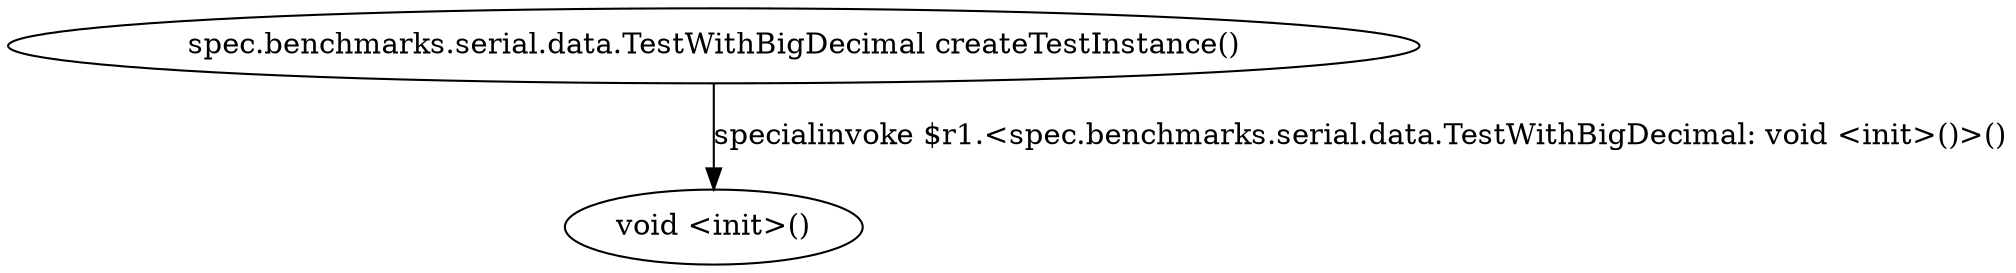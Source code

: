 digraph g {
0[label="spec.benchmarks.serial.data.TestWithBigDecimal createTestInstance()"]
1[label="void <init>()"]
0->1[label="specialinvoke $r1.<spec.benchmarks.serial.data.TestWithBigDecimal: void <init>()>()"]
}